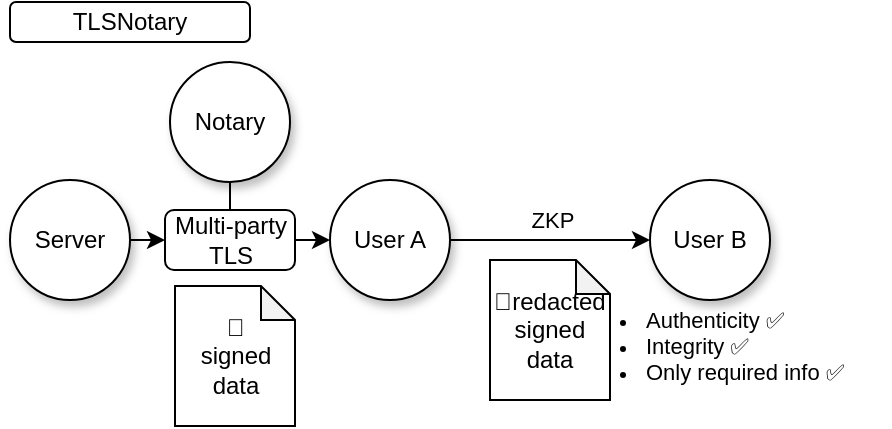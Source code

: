 <mxfile version="21.6.5" type="device">
  <diagram name="Page-1" id="E1Tv2Iv79u1PMs5fWFh_">
    <mxGraphModel dx="1147" dy="1200" grid="1" gridSize="10" guides="1" tooltips="1" connect="1" arrows="1" fold="1" page="1" pageScale="1" pageWidth="827" pageHeight="1169" math="0" shadow="0">
      <root>
        <mxCell id="0" />
        <mxCell id="1" parent="0" />
        <mxCell id="0T9UpzUMcqbGcj6tkd16-11" value="TLSNotary" style="rounded=1;whiteSpace=wrap;html=1;" parent="1" vertex="1">
          <mxGeometry x="70" y="770" width="120" height="20" as="geometry" />
        </mxCell>
        <mxCell id="0T9UpzUMcqbGcj6tkd16-21" value="" style="group" parent="1" vertex="1" connectable="0">
          <mxGeometry x="70" y="800" width="440" height="182" as="geometry" />
        </mxCell>
        <mxCell id="0T9UpzUMcqbGcj6tkd16-1" value="Server" style="ellipse;whiteSpace=wrap;html=1;aspect=fixed;shadow=1;" parent="0T9UpzUMcqbGcj6tkd16-21" vertex="1">
          <mxGeometry y="59" width="60" height="60" as="geometry" />
        </mxCell>
        <mxCell id="0T9UpzUMcqbGcj6tkd16-4" value="User A" style="ellipse;whiteSpace=wrap;html=1;aspect=fixed;shadow=1;" parent="0T9UpzUMcqbGcj6tkd16-21" vertex="1">
          <mxGeometry x="160" y="59" width="60" height="60" as="geometry" />
        </mxCell>
        <mxCell id="0T9UpzUMcqbGcj6tkd16-5" value="User B" style="ellipse;whiteSpace=wrap;html=1;aspect=fixed;shadow=1;" parent="0T9UpzUMcqbGcj6tkd16-21" vertex="1">
          <mxGeometry x="320" y="59" width="60" height="60" as="geometry" />
        </mxCell>
        <mxCell id="0T9UpzUMcqbGcj6tkd16-2" style="edgeStyle=orthogonalEdgeStyle;rounded=0;orthogonalLoop=1;jettySize=auto;html=1;exitX=1;exitY=0.5;exitDx=0;exitDy=0;entryX=0;entryY=0.5;entryDx=0;entryDy=0;" parent="0T9UpzUMcqbGcj6tkd16-21" source="0T9UpzUMcqbGcj6tkd16-4" target="0T9UpzUMcqbGcj6tkd16-5" edge="1">
          <mxGeometry relative="1" as="geometry" />
        </mxCell>
        <mxCell id="0T9UpzUMcqbGcj6tkd16-3" value="ZKP" style="edgeLabel;html=1;align=center;verticalAlign=middle;resizable=0;points=[];" parent="0T9UpzUMcqbGcj6tkd16-2" vertex="1" connectable="0">
          <mxGeometry x="-0.235" y="1" relative="1" as="geometry">
            <mxPoint x="12" y="-9" as="offset" />
          </mxGeometry>
        </mxCell>
        <mxCell id="0T9UpzUMcqbGcj6tkd16-8" value="🔐&lt;br&gt;signed&lt;br&gt;data&lt;br&gt;" style="shape=note;whiteSpace=wrap;html=1;backgroundOutline=1;darkOpacity=0.05;size=17;" parent="0T9UpzUMcqbGcj6tkd16-21" vertex="1">
          <mxGeometry x="82.5" y="112" width="60" height="70" as="geometry" />
        </mxCell>
        <mxCell id="0T9UpzUMcqbGcj6tkd16-9" value="🔐redacted&lt;br&gt;signed&lt;br style=&quot;border-color: var(--border-color);&quot;&gt;data" style="shape=note;whiteSpace=wrap;html=1;backgroundOutline=1;darkOpacity=0.05;size=17;" parent="0T9UpzUMcqbGcj6tkd16-21" vertex="1">
          <mxGeometry x="240" y="99" width="60" height="70" as="geometry" />
        </mxCell>
        <mxCell id="0T9UpzUMcqbGcj6tkd16-10" value="&lt;ul style=&quot;font-size: 11px;&quot;&gt;&lt;li style=&quot;border-color: var(--border-color);&quot;&gt;Authenticity ✅&lt;/li&gt;&lt;li style=&quot;border-color: var(--border-color);&quot;&gt;Integrity&amp;nbsp;✅&lt;/li&gt;&lt;li style=&quot;border-color: var(--border-color);&quot;&gt;Only required info&amp;nbsp;✅&lt;br&gt;&lt;/li&gt;&lt;/ul&gt;" style="rounded=0;whiteSpace=wrap;html=1;align=left;fillColor=none;strokeColor=none;horizontal=1;" parent="0T9UpzUMcqbGcj6tkd16-21" vertex="1">
          <mxGeometry x="276" y="112" width="164" height="60" as="geometry" />
        </mxCell>
        <mxCell id="0T9UpzUMcqbGcj6tkd16-12" value="Notary" style="ellipse;whiteSpace=wrap;html=1;aspect=fixed;shadow=1;" parent="0T9UpzUMcqbGcj6tkd16-21" vertex="1">
          <mxGeometry x="80" width="60" height="60" as="geometry" />
        </mxCell>
        <mxCell id="0T9UpzUMcqbGcj6tkd16-16" style="edgeStyle=orthogonalEdgeStyle;rounded=0;orthogonalLoop=1;jettySize=auto;html=1;exitX=1;exitY=0.5;exitDx=0;exitDy=0;entryX=0;entryY=0.5;entryDx=0;entryDy=0;" parent="0T9UpzUMcqbGcj6tkd16-21" source="0T9UpzUMcqbGcj6tkd16-14" target="0T9UpzUMcqbGcj6tkd16-4" edge="1">
          <mxGeometry relative="1" as="geometry" />
        </mxCell>
        <mxCell id="0T9UpzUMcqbGcj6tkd16-14" value="Multi-party TLS" style="rounded=1;whiteSpace=wrap;html=1;" parent="0T9UpzUMcqbGcj6tkd16-21" vertex="1">
          <mxGeometry x="77.5" y="74" width="65" height="30" as="geometry" />
        </mxCell>
        <mxCell id="0T9UpzUMcqbGcj6tkd16-15" style="edgeStyle=orthogonalEdgeStyle;rounded=0;orthogonalLoop=1;jettySize=auto;html=1;exitX=1;exitY=0.5;exitDx=0;exitDy=0;entryX=0;entryY=0.5;entryDx=0;entryDy=0;" parent="0T9UpzUMcqbGcj6tkd16-21" source="0T9UpzUMcqbGcj6tkd16-1" target="0T9UpzUMcqbGcj6tkd16-14" edge="1">
          <mxGeometry relative="1" as="geometry" />
        </mxCell>
        <mxCell id="0T9UpzUMcqbGcj6tkd16-17" style="edgeStyle=orthogonalEdgeStyle;rounded=0;orthogonalLoop=1;jettySize=auto;html=1;exitX=0.5;exitY=1;exitDx=0;exitDy=0;entryX=0.5;entryY=0;entryDx=0;entryDy=0;startArrow=none;startFill=0;endArrow=none;endFill=0;" parent="0T9UpzUMcqbGcj6tkd16-21" source="0T9UpzUMcqbGcj6tkd16-12" target="0T9UpzUMcqbGcj6tkd16-14" edge="1">
          <mxGeometry relative="1" as="geometry" />
        </mxCell>
      </root>
    </mxGraphModel>
  </diagram>
</mxfile>
